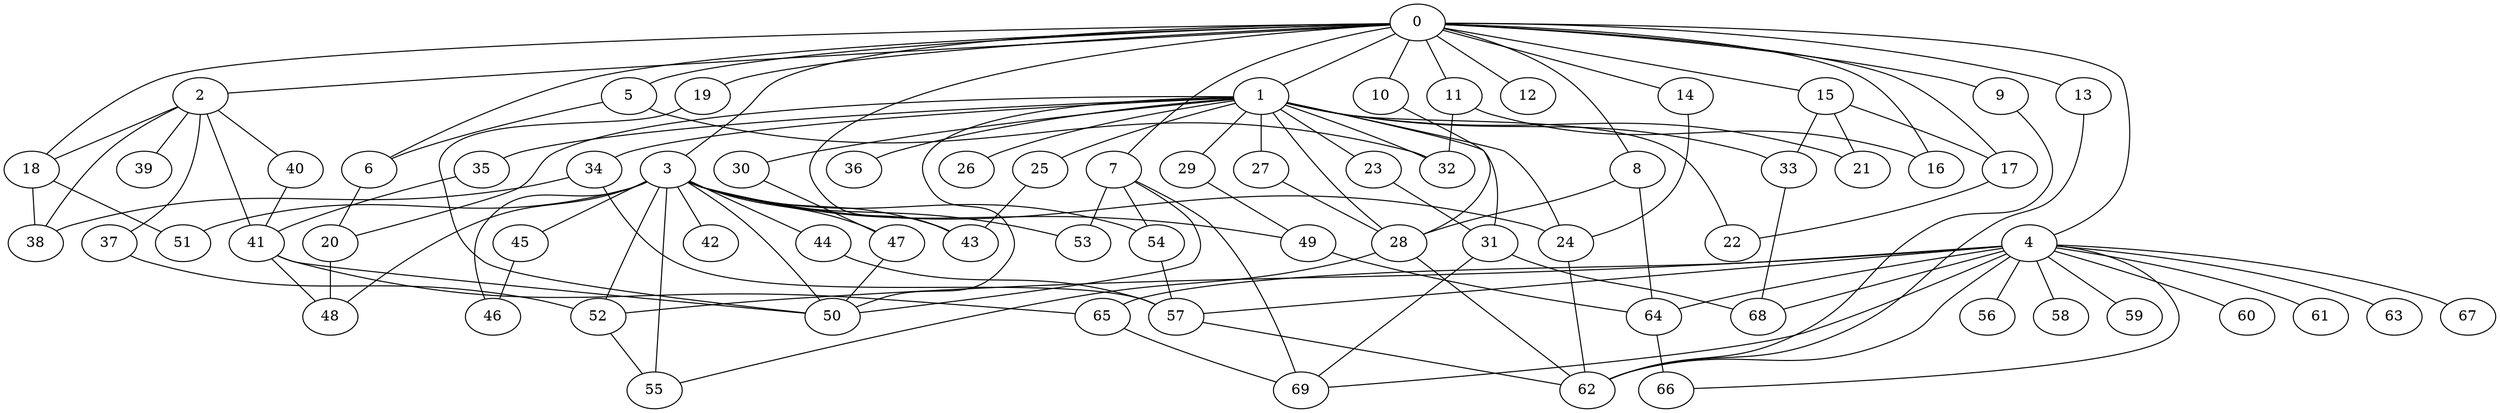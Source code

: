 
graph graphname {
    0 -- 1
0 -- 2
0 -- 3
0 -- 4
0 -- 5
0 -- 6
0 -- 7
0 -- 8
0 -- 9
0 -- 10
0 -- 11
0 -- 12
0 -- 13
0 -- 14
0 -- 15
0 -- 16
0 -- 17
0 -- 18
0 -- 19
0 -- 43
1 -- 32
1 -- 34
1 -- 35
1 -- 36
1 -- 33
1 -- 20
1 -- 21
1 -- 22
1 -- 23
1 -- 24
1 -- 25
1 -- 26
1 -- 27
1 -- 28
1 -- 29
1 -- 30
1 -- 31
1 -- 50
2 -- 37
2 -- 38
2 -- 39
2 -- 40
2 -- 41
2 -- 18
3 -- 42
3 -- 43
3 -- 44
3 -- 45
3 -- 46
3 -- 47
3 -- 48
3 -- 49
3 -- 50
3 -- 51
3 -- 52
3 -- 53
3 -- 54
3 -- 55
3 -- 24
4 -- 64
4 -- 66
4 -- 67
4 -- 68
4 -- 69
4 -- 65
4 -- 56
4 -- 57
4 -- 58
4 -- 59
4 -- 60
4 -- 61
4 -- 62
4 -- 63
4 -- 52
5 -- 6
5 -- 32
6 -- 20
7 -- 69
7 -- 50
7 -- 54
7 -- 53
8 -- 28
8 -- 64
9 -- 62
10 -- 28
11 -- 16
11 -- 32
13 -- 62
14 -- 24
15 -- 17
15 -- 21
15 -- 33
17 -- 22
18 -- 38
18 -- 51
19 -- 50
20 -- 48
23 -- 31
24 -- 62
25 -- 43
27 -- 28
28 -- 62
28 -- 55
29 -- 49
30 -- 47
31 -- 69
31 -- 68
33 -- 68
34 -- 57
34 -- 38
35 -- 41
37 -- 52
40 -- 41
41 -- 50
41 -- 48
41 -- 65
44 -- 57
45 -- 46
47 -- 50
49 -- 64
52 -- 55
54 -- 57
57 -- 62
64 -- 66
65 -- 69

}
